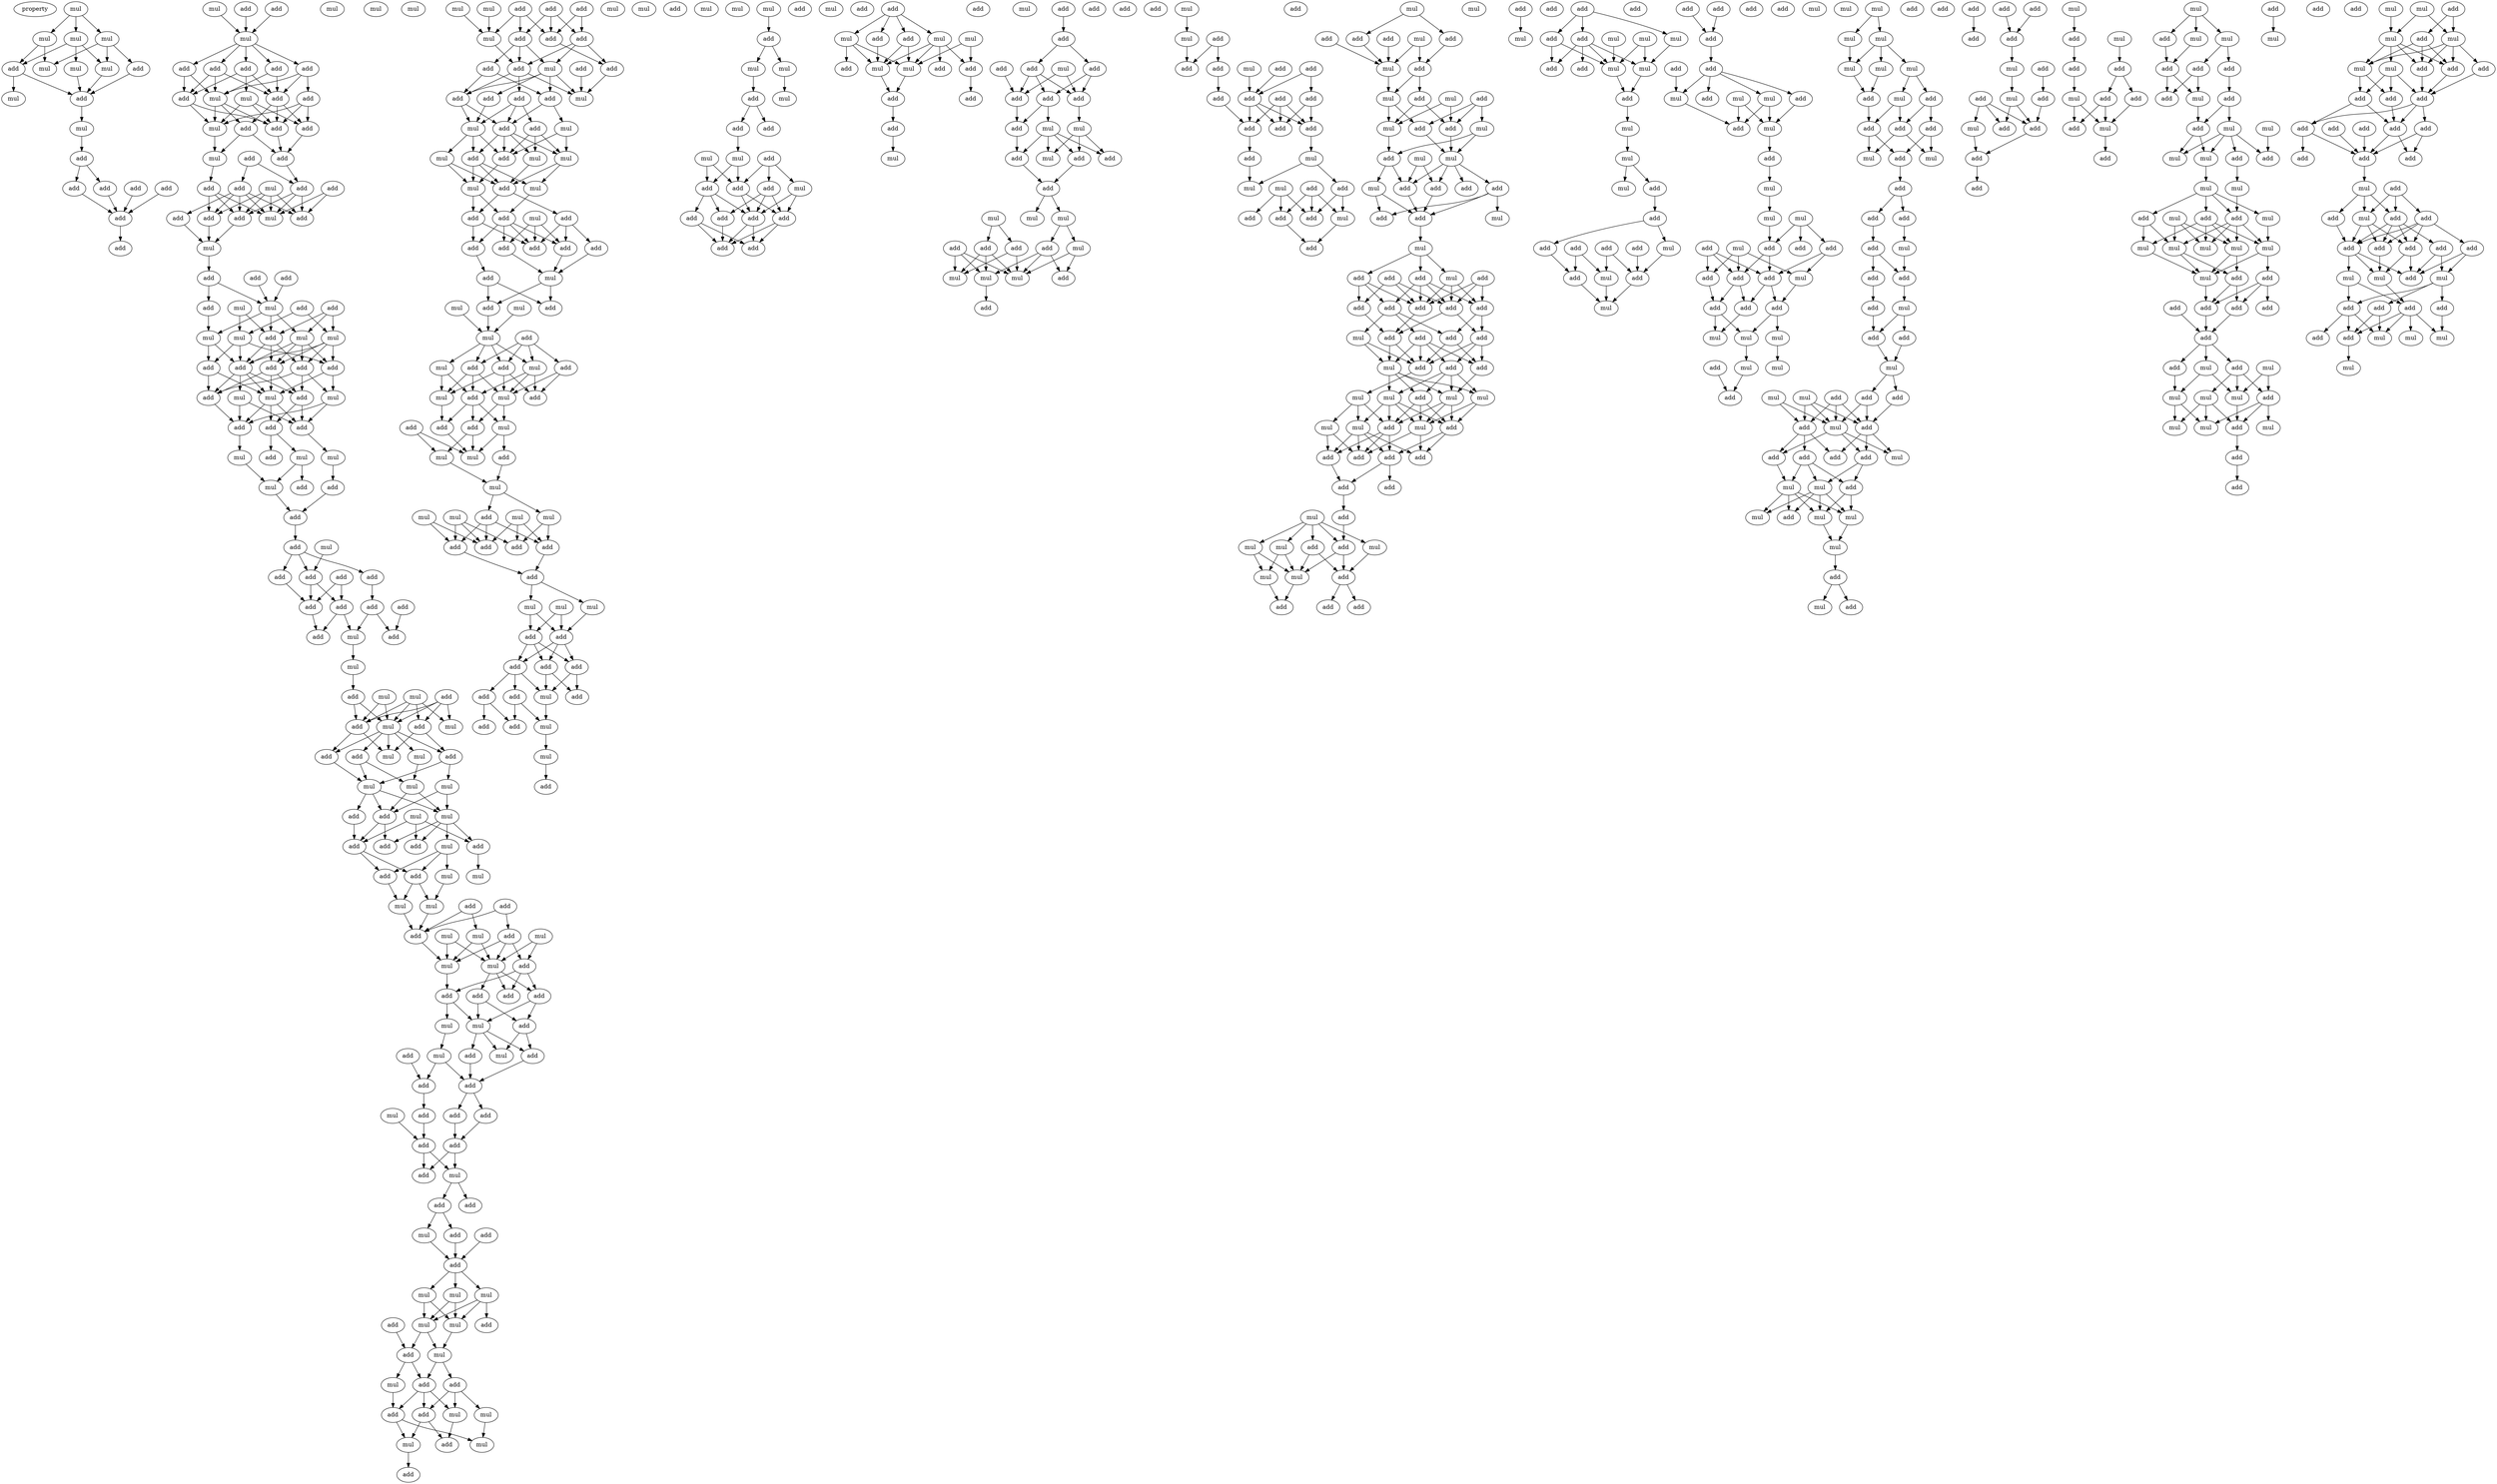 digraph {
    node [fontcolor=black]
    property [mul=2,lf=2.0]
    0 [ label = mul ];
    1 [ label = mul ];
    2 [ label = mul ];
    3 [ label = mul ];
    4 [ label = add ];
    5 [ label = mul ];
    6 [ label = mul ];
    7 [ label = add ];
    8 [ label = mul ];
    9 [ label = mul ];
    10 [ label = add ];
    11 [ label = mul ];
    12 [ label = add ];
    13 [ label = add ];
    14 [ label = add ];
    15 [ label = add ];
    16 [ label = add ];
    17 [ label = add ];
    18 [ label = mul ];
    19 [ label = add ];
    20 [ label = add ];
    21 [ label = add ];
    22 [ label = mul ];
    23 [ label = add ];
    24 [ label = add ];
    25 [ label = add ];
    26 [ label = add ];
    27 [ label = add ];
    28 [ label = add ];
    29 [ label = mul ];
    30 [ label = add ];
    31 [ label = mul ];
    32 [ label = add ];
    33 [ label = add ];
    34 [ label = mul ];
    35 [ label = add ];
    36 [ label = add ];
    37 [ label = mul ];
    38 [ label = add ];
    39 [ label = add ];
    40 [ label = add ];
    41 [ label = add ];
    42 [ label = mul ];
    43 [ label = add ];
    44 [ label = add ];
    45 [ label = add ];
    46 [ label = add ];
    47 [ label = add ];
    48 [ label = add ];
    49 [ label = mul ];
    50 [ label = mul ];
    51 [ label = add ];
    52 [ label = add ];
    53 [ label = mul ];
    54 [ label = add ];
    55 [ label = add ];
    56 [ label = mul ];
    57 [ label = add ];
    58 [ label = mul ];
    59 [ label = add ];
    60 [ label = mul ];
    61 [ label = add ];
    62 [ label = mul ];
    63 [ label = mul ];
    64 [ label = mul ];
    65 [ label = add ];
    66 [ label = add ];
    67 [ label = add ];
    68 [ label = add ];
    69 [ label = add ];
    70 [ label = add ];
    71 [ label = add ];
    72 [ label = mul ];
    73 [ label = mul ];
    74 [ label = mul ];
    75 [ label = add ];
    76 [ label = add ];
    77 [ label = add ];
    78 [ label = mul ];
    79 [ label = mul ];
    80 [ label = mul ];
    81 [ label = add ];
    82 [ label = mul ];
    83 [ label = mul ];
    84 [ label = add ];
    85 [ label = add ];
    86 [ label = add ];
    87 [ label = mul ];
    88 [ label = add ];
    89 [ label = add ];
    90 [ label = add ];
    91 [ label = add ];
    92 [ label = add ];
    93 [ label = add ];
    94 [ label = add ];
    95 [ label = add ];
    96 [ label = add ];
    97 [ label = mul ];
    98 [ label = add ];
    99 [ label = add ];
    100 [ label = mul ];
    101 [ label = mul ];
    102 [ label = add ];
    103 [ label = mul ];
    104 [ label = add ];
    105 [ label = mul ];
    106 [ label = add ];
    107 [ label = mul ];
    108 [ label = add ];
    109 [ label = add ];
    110 [ label = add ];
    111 [ label = add ];
    112 [ label = mul ];
    113 [ label = mul ];
    114 [ label = mul ];
    115 [ label = mul ];
    116 [ label = mul ];
    117 [ label = mul ];
    118 [ label = add ];
    119 [ label = add ];
    120 [ label = mul ];
    121 [ label = mul ];
    122 [ label = add ];
    123 [ label = add ];
    124 [ label = add ];
    125 [ label = add ];
    126 [ label = add ];
    127 [ label = mul ];
    128 [ label = mul ];
    129 [ label = add ];
    130 [ label = add ];
    131 [ label = mul ];
    132 [ label = add ];
    133 [ label = mul ];
    134 [ label = mul ];
    135 [ label = mul ];
    136 [ label = mul ];
    137 [ label = add ];
    138 [ label = add ];
    139 [ label = mul ];
    140 [ label = mul ];
    141 [ label = add ];
    142 [ label = add ];
    143 [ label = add ];
    144 [ label = add ];
    145 [ label = add ];
    146 [ label = mul ];
    147 [ label = mul ];
    148 [ label = add ];
    149 [ label = add ];
    150 [ label = mul ];
    151 [ label = add ];
    152 [ label = add ];
    153 [ label = mul ];
    154 [ label = add ];
    155 [ label = add ];
    156 [ label = add ];
    157 [ label = mul ];
    158 [ label = add ];
    159 [ label = add ];
    160 [ label = add ];
    161 [ label = add ];
    162 [ label = add ];
    163 [ label = mul ];
    164 [ label = add ];
    165 [ label = add ];
    166 [ label = mul ];
    167 [ label = add ];
    168 [ label = add ];
    169 [ label = add ];
    170 [ label = mul ];
    171 [ label = mul ];
    172 [ label = mul ];
    173 [ label = mul ];
    174 [ label = mul ];
    175 [ label = add ];
    176 [ label = add ];
    177 [ label = mul ];
    178 [ label = add ];
    179 [ label = add ];
    180 [ label = mul ];
    181 [ label = add ];
    182 [ label = mul ];
    183 [ label = mul ];
    184 [ label = mul ];
    185 [ label = add ];
    186 [ label = add ];
    187 [ label = add ];
    188 [ label = mul ];
    189 [ label = mul ];
    190 [ label = add ];
    191 [ label = add ];
    192 [ label = add ];
    193 [ label = add ];
    194 [ label = mul ];
    195 [ label = mul ];
    196 [ label = mul ];
    197 [ label = add ];
    198 [ label = add ];
    199 [ label = add ];
    200 [ label = mul ];
    201 [ label = add ];
    202 [ label = add ];
    203 [ label = add ];
    204 [ label = add ];
    205 [ label = add ];
    206 [ label = add ];
    207 [ label = add ];
    208 [ label = mul ];
    209 [ label = add ];
    210 [ label = mul ];
    211 [ label = add ];
    212 [ label = mul ];
    213 [ label = add ];
    214 [ label = mul ];
    215 [ label = mul ];
    216 [ label = mul ];
    217 [ label = add ];
    218 [ label = add ];
    219 [ label = mul ];
    220 [ label = mul ];
    221 [ label = add ];
    222 [ label = add ];
    223 [ label = add ];
    224 [ label = add ];
    225 [ label = mul ];
    226 [ label = add ];
    227 [ label = add ];
    228 [ label = add ];
    229 [ label = add ];
    230 [ label = add ];
    231 [ label = add ];
    232 [ label = mul ];
    233 [ label = mul ];
    234 [ label = add ];
    235 [ label = add ];
    236 [ label = mul ];
    237 [ label = add ];
    238 [ label = mul ];
    239 [ label = mul ];
    240 [ label = mul ];
    241 [ label = add ];
    242 [ label = mul ];
    243 [ label = add ];
    244 [ label = add ];
    245 [ label = mul ];
    246 [ label = add ];
    247 [ label = mul ];
    248 [ label = add ];
    249 [ label = add ];
    250 [ label = add ];
    251 [ label = mul ];
    252 [ label = add ];
    253 [ label = add ];
    254 [ label = mul ];
    255 [ label = mul ];
    256 [ label = mul ];
    257 [ label = add ];
    258 [ label = mul ];
    259 [ label = mul ];
    260 [ label = mul ];
    261 [ label = mul ];
    262 [ label = add ];
    263 [ label = add ];
    264 [ label = add ];
    265 [ label = add ];
    266 [ label = add ];
    267 [ label = mul ];
    268 [ label = mul ];
    269 [ label = add ];
    270 [ label = mul ];
    271 [ label = mul ];
    272 [ label = add ];
    273 [ label = add ];
    274 [ label = add ];
    275 [ label = add ];
    276 [ label = add ];
    277 [ label = add ];
    278 [ label = mul ];
    279 [ label = add ];
    280 [ label = add ];
    281 [ label = mul ];
    282 [ label = add ];
    283 [ label = mul ];
    284 [ label = add ];
    285 [ label = mul ];
    286 [ label = mul ];
    287 [ label = mul ];
    288 [ label = add ];
    289 [ label = add ];
    290 [ label = mul ];
    291 [ label = add ];
    292 [ label = mul ];
    293 [ label = mul ];
    294 [ label = add ];
    295 [ label = mul ];
    296 [ label = add ];
    297 [ label = add ];
    298 [ label = mul ];
    299 [ label = mul ];
    300 [ label = add ];
    301 [ label = add ];
    302 [ label = mul ];
    303 [ label = add ];
    304 [ label = add ];
    305 [ label = add ];
    306 [ label = add ];
    307 [ label = add ];
    308 [ label = add ];
    309 [ label = add ];
    310 [ label = add ];
    311 [ label = add ];
    312 [ label = add ];
    313 [ label = mul ];
    314 [ label = mul ];
    315 [ label = add ];
    316 [ label = mul ];
    317 [ label = add ];
    318 [ label = mul ];
    319 [ label = mul ];
    320 [ label = add ];
    321 [ label = add ];
    322 [ label = add ];
    323 [ label = add ];
    324 [ label = add ];
    325 [ label = add ];
    326 [ label = add ];
    327 [ label = mul ];
    328 [ label = mul ];
    329 [ label = add ];
    330 [ label = add ];
    331 [ label = add ];
    332 [ label = add ];
    333 [ label = mul ];
    334 [ label = add ];
    335 [ label = add ];
    336 [ label = add ];
    337 [ label = add ];
    338 [ label = add ];
    339 [ label = add ];
    340 [ label = mul ];
    341 [ label = mul ];
    342 [ label = add ];
    343 [ label = add ];
    344 [ label = mul ];
    345 [ label = add ];
    346 [ label = add ];
    347 [ label = mul ];
    348 [ label = mul ];
    349 [ label = mul ];
    350 [ label = add ];
    351 [ label = mul ];
    352 [ label = add ];
    353 [ label = add ];
    354 [ label = add ];
    355 [ label = mul ];
    356 [ label = mul ];
    357 [ label = add ];
    358 [ label = mul ];
    359 [ label = add ];
    360 [ label = add ];
    361 [ label = add ];
    362 [ label = mul ];
    363 [ label = add ];
    364 [ label = add ];
    365 [ label = mul ];
    366 [ label = add ];
    367 [ label = add ];
    368 [ label = add ];
    369 [ label = mul ];
    370 [ label = add ];
    371 [ label = add ];
    372 [ label = add ];
    373 [ label = add ];
    374 [ label = add ];
    375 [ label = add ];
    376 [ label = add ];
    377 [ label = add ];
    378 [ label = add ];
    379 [ label = mul ];
    380 [ label = mul ];
    381 [ label = add ];
    382 [ label = add ];
    383 [ label = mul ];
    384 [ label = add ];
    385 [ label = add ];
    386 [ label = mul ];
    387 [ label = add ];
    388 [ label = add ];
    389 [ label = mul ];
    390 [ label = add ];
    391 [ label = add ];
    392 [ label = add ];
    393 [ label = add ];
    394 [ label = mul ];
    395 [ label = add ];
    396 [ label = mul ];
    397 [ label = add ];
    398 [ label = mul ];
    399 [ label = mul ];
    400 [ label = mul ];
    401 [ label = add ];
    402 [ label = add ];
    403 [ label = mul ];
    404 [ label = mul ];
    405 [ label = add ];
    406 [ label = mul ];
    407 [ label = add ];
    408 [ label = mul ];
    409 [ label = add ];
    410 [ label = mul ];
    411 [ label = add ];
    412 [ label = add ];
    413 [ label = add ];
    414 [ label = add ];
    415 [ label = mul ];
    416 [ label = add ];
    417 [ label = mul ];
    418 [ label = add ];
    419 [ label = add ];
    420 [ label = add ];
    421 [ label = add ];
    422 [ label = mul ];
    423 [ label = add ];
    424 [ label = add ];
    425 [ label = add ];
    426 [ label = add ];
    427 [ label = add ];
    428 [ label = add ];
    429 [ label = add ];
    430 [ label = add ];
    431 [ label = mul ];
    432 [ label = add ];
    433 [ label = add ];
    434 [ label = mul ];
    435 [ label = add ];
    436 [ label = add ];
    437 [ label = mul ];
    438 [ label = mul ];
    439 [ label = mul ];
    440 [ label = add ];
    441 [ label = mul ];
    442 [ label = mul ];
    443 [ label = add ];
    444 [ label = mul ];
    445 [ label = mul ];
    446 [ label = add ];
    447 [ label = add ];
    448 [ label = add ];
    449 [ label = add ];
    450 [ label = add ];
    451 [ label = add ];
    452 [ label = add ];
    453 [ label = add ];
    454 [ label = mul ];
    455 [ label = mul ];
    456 [ label = add ];
    457 [ label = add ];
    458 [ label = mul ];
    459 [ label = mul ];
    460 [ label = mul ];
    461 [ label = mul ];
    462 [ label = add ];
    463 [ label = add ];
    464 [ label = add ];
    465 [ label = add ];
    466 [ label = add ];
    467 [ label = add ];
    468 [ label = mul ];
    469 [ label = add ];
    470 [ label = add ];
    471 [ label = add ];
    472 [ label = mul ];
    473 [ label = mul ];
    474 [ label = mul ];
    475 [ label = add ];
    476 [ label = add ];
    477 [ label = mul ];
    478 [ label = mul ];
    479 [ label = add ];
    480 [ label = mul ];
    481 [ label = add ];
    482 [ label = mul ];
    483 [ label = mul ];
    484 [ label = add ];
    485 [ label = add ];
    486 [ label = add ];
    487 [ label = mul ];
    488 [ label = add ];
    489 [ label = add ];
    490 [ label = add ];
    491 [ label = add ];
    492 [ label = add ];
    493 [ label = mul ];
    494 [ label = mul ];
    495 [ label = add ];
    496 [ label = add ];
    497 [ label = add ];
    498 [ label = add ];
    499 [ label = add ];
    500 [ label = add ];
    501 [ label = add ];
    502 [ label = mul ];
    503 [ label = mul ];
    504 [ label = add ];
    505 [ label = add ];
    506 [ label = mul ];
    507 [ label = add ];
    508 [ label = mul ];
    509 [ label = add ];
    510 [ label = mul ];
    511 [ label = mul ];
    512 [ label = mul ];
    513 [ label = add ];
    514 [ label = add ];
    515 [ label = mul ];
    516 [ label = add ];
    517 [ label = add ];
    518 [ label = add ];
    519 [ label = add ];
    520 [ label = mul ];
    521 [ label = add ];
    522 [ label = add ];
    523 [ label = add ];
    524 [ label = add ];
    525 [ label = mul ];
    526 [ label = mul ];
    527 [ label = mul ];
    528 [ label = add ];
    529 [ label = mul ];
    530 [ label = mul ];
    531 [ label = mul ];
    532 [ label = mul ];
    533 [ label = add ];
    534 [ label = mul ];
    535 [ label = mul ];
    536 [ label = mul ];
    537 [ label = mul ];
    538 [ label = mul ];
    539 [ label = mul ];
    540 [ label = mul ];
    541 [ label = add ];
    542 [ label = add ];
    543 [ label = add ];
    544 [ label = add ];
    545 [ label = add ];
    546 [ label = mul ];
    547 [ label = add ];
    548 [ label = add ];
    549 [ label = mul ];
    550 [ label = add ];
    551 [ label = add ];
    552 [ label = add ];
    553 [ label = add ];
    554 [ label = mul ];
    555 [ label = add ];
    556 [ label = add ];
    557 [ label = mul ];
    558 [ label = add ];
    559 [ label = add ];
    560 [ label = add ];
    561 [ label = mul ];
    562 [ label = add ];
    563 [ label = mul ];
    564 [ label = mul ];
    565 [ label = add ];
    566 [ label = add ];
    567 [ label = add ];
    568 [ label = add ];
    569 [ label = mul ];
    570 [ label = add ];
    571 [ label = add ];
    572 [ label = add ];
    573 [ label = add ];
    574 [ label = mul ];
    575 [ label = add ];
    576 [ label = mul ];
    577 [ label = mul ];
    578 [ label = mul ];
    579 [ label = add ];
    580 [ label = mul ];
    581 [ label = add ];
    582 [ label = mul ];
    583 [ label = mul ];
    584 [ label = add ];
    585 [ label = add ];
    586 [ label = mul ];
    587 [ label = add ];
    588 [ label = add ];
    589 [ label = add ];
    590 [ label = add ];
    591 [ label = add ];
    592 [ label = add ];
    593 [ label = mul ];
    594 [ label = add ];
    595 [ label = mul ];
    596 [ label = add ];
    597 [ label = mul ];
    598 [ label = add ];
    599 [ label = add ];
    600 [ label = add ];
    601 [ label = mul ];
    602 [ label = add ];
    603 [ label = add ];
    604 [ label = mul ];
    605 [ label = add ];
    606 [ label = add ];
    607 [ label = mul ];
    608 [ label = add ];
    609 [ label = add ];
    610 [ label = add ];
    611 [ label = mul ];
    612 [ label = mul ];
    613 [ label = add ];
    614 [ label = add ];
    615 [ label = mul ];
    616 [ label = mul ];
    617 [ label = add ];
    618 [ label = add ];
    619 [ label = add ];
    620 [ label = add ];
    621 [ label = mul ];
    622 [ label = add ];
    623 [ label = add ];
    624 [ label = mul ];
    625 [ label = mul ];
    626 [ label = add ];
    627 [ label = mul ];
    628 [ label = add ];
    629 [ label = mul ];
    630 [ label = mul ];
    631 [ label = mul ];
    632 [ label = add ];
    633 [ label = add ];
    634 [ label = add ];
    635 [ label = mul ];
    636 [ label = mul ];
    637 [ label = mul ];
    638 [ label = mul ];
    639 [ label = mul ];
    640 [ label = mul ];
    641 [ label = mul ];
    642 [ label = add ];
    643 [ label = add ];
    644 [ label = mul ];
    645 [ label = add ];
    646 [ label = add ];
    647 [ label = add ];
    648 [ label = add ];
    649 [ label = add ];
    650 [ label = add ];
    651 [ label = mul ];
    652 [ label = mul ];
    653 [ label = add ];
    654 [ label = mul ];
    655 [ label = add ];
    656 [ label = mul ];
    657 [ label = mul ];
    658 [ label = mul ];
    659 [ label = add ];
    660 [ label = add ];
    661 [ label = mul ];
    662 [ label = mul ];
    663 [ label = add ];
    664 [ label = mul ];
    665 [ label = add ];
    666 [ label = add ];
    667 [ label = add ];
    668 [ label = add ];
    669 [ label = mul ];
    670 [ label = mul ];
    671 [ label = add ];
    672 [ label = mul ];
    673 [ label = mul ];
    674 [ label = mul ];
    675 [ label = add ];
    676 [ label = add ];
    677 [ label = mul ];
    678 [ label = add ];
    679 [ label = add ];
    680 [ label = add ];
    681 [ label = add ];
    682 [ label = add ];
    683 [ label = add ];
    684 [ label = add ];
    685 [ label = add ];
    686 [ label = add ];
    687 [ label = add ];
    688 [ label = add ];
    689 [ label = add ];
    690 [ label = add ];
    691 [ label = mul ];
    692 [ label = add ];
    693 [ label = add ];
    694 [ label = add ];
    695 [ label = mul ];
    696 [ label = add ];
    697 [ label = add ];
    698 [ label = add ];
    699 [ label = add ];
    700 [ label = add ];
    701 [ label = mul ];
    702 [ label = mul ];
    703 [ label = add ];
    704 [ label = mul ];
    705 [ label = add ];
    706 [ label = add ];
    707 [ label = add ];
    708 [ label = add ];
    709 [ label = mul ];
    710 [ label = mul ];
    711 [ label = mul ];
    712 [ label = add ];
    713 [ label = add ];
    714 [ label = mul ];
    0 -> 1 [ name = 0 ];
    0 -> 2 [ name = 1 ];
    0 -> 3 [ name = 2 ];
    1 -> 4 [ name = 3 ];
    1 -> 6 [ name = 4 ];
    1 -> 8 [ name = 5 ];
    2 -> 5 [ name = 6 ];
    2 -> 6 [ name = 7 ];
    2 -> 7 [ name = 8 ];
    3 -> 4 [ name = 9 ];
    3 -> 5 [ name = 10 ];
    4 -> 9 [ name = 11 ];
    4 -> 10 [ name = 12 ];
    6 -> 10 [ name = 13 ];
    7 -> 10 [ name = 14 ];
    8 -> 10 [ name = 15 ];
    10 -> 11 [ name = 16 ];
    11 -> 12 [ name = 17 ];
    12 -> 13 [ name = 18 ];
    12 -> 14 [ name = 19 ];
    13 -> 17 [ name = 20 ];
    14 -> 17 [ name = 21 ];
    15 -> 17 [ name = 22 ];
    16 -> 17 [ name = 23 ];
    17 -> 19 [ name = 24 ];
    18 -> 22 [ name = 25 ];
    20 -> 22 [ name = 26 ];
    21 -> 22 [ name = 27 ];
    22 -> 23 [ name = 28 ];
    22 -> 24 [ name = 29 ];
    22 -> 25 [ name = 30 ];
    22 -> 26 [ name = 31 ];
    22 -> 27 [ name = 32 ];
    23 -> 30 [ name = 33 ];
    23 -> 31 [ name = 34 ];
    24 -> 28 [ name = 35 ];
    24 -> 31 [ name = 36 ];
    25 -> 28 [ name = 37 ];
    25 -> 30 [ name = 38 ];
    25 -> 31 [ name = 39 ];
    26 -> 30 [ name = 40 ];
    26 -> 31 [ name = 41 ];
    26 -> 32 [ name = 42 ];
    27 -> 28 [ name = 43 ];
    27 -> 29 [ name = 44 ];
    27 -> 30 [ name = 45 ];
    28 -> 33 [ name = 46 ];
    28 -> 34 [ name = 47 ];
    29 -> 33 [ name = 48 ];
    29 -> 34 [ name = 49 ];
    29 -> 36 [ name = 50 ];
    30 -> 33 [ name = 51 ];
    30 -> 35 [ name = 52 ];
    30 -> 36 [ name = 53 ];
    31 -> 33 [ name = 54 ];
    31 -> 34 [ name = 55 ];
    31 -> 35 [ name = 56 ];
    32 -> 33 [ name = 57 ];
    32 -> 34 [ name = 58 ];
    32 -> 36 [ name = 59 ];
    33 -> 39 [ name = 60 ];
    34 -> 37 [ name = 61 ];
    35 -> 37 [ name = 62 ];
    35 -> 39 [ name = 63 ];
    36 -> 39 [ name = 64 ];
    37 -> 40 [ name = 65 ];
    38 -> 43 [ name = 66 ];
    38 -> 44 [ name = 67 ];
    39 -> 43 [ name = 68 ];
    40 -> 45 [ name = 69 ];
    40 -> 46 [ name = 70 ];
    40 -> 49 [ name = 71 ];
    41 -> 48 [ name = 72 ];
    41 -> 49 [ name = 73 ];
    42 -> 45 [ name = 74 ];
    42 -> 46 [ name = 75 ];
    42 -> 48 [ name = 76 ];
    42 -> 49 [ name = 77 ];
    43 -> 46 [ name = 78 ];
    43 -> 48 [ name = 79 ];
    43 -> 49 [ name = 80 ];
    44 -> 45 [ name = 81 ];
    44 -> 46 [ name = 82 ];
    44 -> 47 [ name = 83 ];
    44 -> 48 [ name = 84 ];
    44 -> 49 [ name = 85 ];
    45 -> 50 [ name = 86 ];
    46 -> 50 [ name = 87 ];
    47 -> 50 [ name = 88 ];
    50 -> 52 [ name = 89 ];
    51 -> 58 [ name = 90 ];
    52 -> 57 [ name = 91 ];
    52 -> 58 [ name = 92 ];
    54 -> 58 [ name = 93 ];
    55 -> 60 [ name = 94 ];
    55 -> 61 [ name = 95 ];
    55 -> 62 [ name = 96 ];
    56 -> 61 [ name = 97 ];
    56 -> 64 [ name = 98 ];
    57 -> 63 [ name = 99 ];
    58 -> 60 [ name = 100 ];
    58 -> 61 [ name = 101 ];
    58 -> 63 [ name = 102 ];
    59 -> 62 [ name = 103 ];
    59 -> 64 [ name = 104 ];
    60 -> 66 [ name = 105 ];
    60 -> 67 [ name = 106 ];
    60 -> 68 [ name = 107 ];
    60 -> 69 [ name = 108 ];
    61 -> 66 [ name = 109 ];
    61 -> 67 [ name = 110 ];
    61 -> 68 [ name = 111 ];
    62 -> 66 [ name = 112 ];
    62 -> 67 [ name = 113 ];
    62 -> 68 [ name = 114 ];
    62 -> 69 [ name = 115 ];
    63 -> 65 [ name = 116 ];
    63 -> 66 [ name = 117 ];
    64 -> 65 [ name = 118 ];
    64 -> 66 [ name = 119 ];
    64 -> 69 [ name = 120 ];
    65 -> 71 [ name = 121 ];
    65 -> 74 [ name = 122 ];
    66 -> 70 [ name = 123 ];
    66 -> 71 [ name = 124 ];
    66 -> 73 [ name = 125 ];
    66 -> 74 [ name = 126 ];
    67 -> 70 [ name = 127 ];
    67 -> 71 [ name = 128 ];
    67 -> 74 [ name = 129 ];
    68 -> 70 [ name = 130 ];
    68 -> 71 [ name = 131 ];
    68 -> 72 [ name = 132 ];
    69 -> 72 [ name = 133 ];
    69 -> 74 [ name = 134 ];
    70 -> 76 [ name = 135 ];
    70 -> 77 [ name = 136 ];
    71 -> 75 [ name = 137 ];
    72 -> 75 [ name = 138 ];
    72 -> 77 [ name = 139 ];
    73 -> 75 [ name = 140 ];
    73 -> 77 [ name = 141 ];
    74 -> 75 [ name = 142 ];
    74 -> 76 [ name = 143 ];
    74 -> 77 [ name = 144 ];
    75 -> 78 [ name = 145 ];
    76 -> 79 [ name = 146 ];
    76 -> 81 [ name = 147 ];
    77 -> 80 [ name = 148 ];
    78 -> 83 [ name = 149 ];
    79 -> 83 [ name = 150 ];
    79 -> 84 [ name = 151 ];
    80 -> 85 [ name = 152 ];
    83 -> 86 [ name = 153 ];
    85 -> 86 [ name = 154 ];
    86 -> 88 [ name = 155 ];
    87 -> 91 [ name = 156 ];
    88 -> 89 [ name = 157 ];
    88 -> 91 [ name = 158 ];
    88 -> 92 [ name = 159 ];
    89 -> 94 [ name = 160 ];
    90 -> 93 [ name = 161 ];
    90 -> 94 [ name = 162 ];
    91 -> 93 [ name = 163 ];
    91 -> 94 [ name = 164 ];
    92 -> 96 [ name = 165 ];
    93 -> 97 [ name = 166 ];
    93 -> 98 [ name = 167 ];
    94 -> 98 [ name = 168 ];
    95 -> 99 [ name = 169 ];
    96 -> 97 [ name = 170 ];
    96 -> 99 [ name = 171 ];
    97 -> 100 [ name = 172 ];
    100 -> 102 [ name = 173 ];
    101 -> 105 [ name = 174 ];
    101 -> 106 [ name = 175 ];
    101 -> 107 [ name = 176 ];
    101 -> 108 [ name = 177 ];
    102 -> 106 [ name = 178 ];
    102 -> 107 [ name = 179 ];
    103 -> 106 [ name = 180 ];
    103 -> 107 [ name = 181 ];
    104 -> 105 [ name = 182 ];
    104 -> 106 [ name = 183 ];
    104 -> 107 [ name = 184 ];
    104 -> 108 [ name = 185 ];
    106 -> 109 [ name = 186 ];
    106 -> 113 [ name = 187 ];
    107 -> 109 [ name = 188 ];
    107 -> 110 [ name = 189 ];
    107 -> 111 [ name = 190 ];
    107 -> 112 [ name = 191 ];
    107 -> 113 [ name = 192 ];
    108 -> 111 [ name = 193 ];
    108 -> 113 [ name = 194 ];
    109 -> 116 [ name = 195 ];
    110 -> 114 [ name = 196 ];
    110 -> 116 [ name = 197 ];
    111 -> 115 [ name = 198 ];
    111 -> 116 [ name = 199 ];
    112 -> 114 [ name = 200 ];
    114 -> 117 [ name = 201 ];
    114 -> 119 [ name = 202 ];
    115 -> 117 [ name = 203 ];
    115 -> 119 [ name = 204 ];
    116 -> 117 [ name = 205 ];
    116 -> 118 [ name = 206 ];
    116 -> 119 [ name = 207 ];
    117 -> 121 [ name = 208 ];
    117 -> 122 [ name = 209 ];
    117 -> 124 [ name = 210 ];
    117 -> 125 [ name = 211 ];
    118 -> 123 [ name = 212 ];
    119 -> 123 [ name = 213 ];
    119 -> 125 [ name = 214 ];
    120 -> 122 [ name = 215 ];
    120 -> 123 [ name = 216 ];
    120 -> 124 [ name = 217 ];
    121 -> 126 [ name = 218 ];
    121 -> 127 [ name = 219 ];
    121 -> 129 [ name = 220 ];
    122 -> 128 [ name = 221 ];
    123 -> 126 [ name = 222 ];
    123 -> 129 [ name = 223 ];
    126 -> 131 [ name = 224 ];
    126 -> 133 [ name = 225 ];
    127 -> 133 [ name = 226 ];
    129 -> 131 [ name = 227 ];
    130 -> 134 [ name = 228 ];
    130 -> 138 [ name = 229 ];
    131 -> 138 [ name = 230 ];
    132 -> 137 [ name = 231 ];
    132 -> 138 [ name = 232 ];
    133 -> 138 [ name = 233 ];
    134 -> 139 [ name = 234 ];
    134 -> 140 [ name = 235 ];
    135 -> 140 [ name = 236 ];
    135 -> 141 [ name = 237 ];
    136 -> 139 [ name = 238 ];
    136 -> 140 [ name = 239 ];
    137 -> 139 [ name = 240 ];
    137 -> 140 [ name = 241 ];
    137 -> 141 [ name = 242 ];
    138 -> 139 [ name = 243 ];
    139 -> 144 [ name = 244 ];
    140 -> 142 [ name = 245 ];
    140 -> 143 [ name = 246 ];
    140 -> 145 [ name = 247 ];
    141 -> 142 [ name = 248 ];
    141 -> 143 [ name = 249 ];
    141 -> 144 [ name = 250 ];
    142 -> 146 [ name = 251 ];
    142 -> 148 [ name = 252 ];
    144 -> 146 [ name = 253 ];
    144 -> 147 [ name = 254 ];
    145 -> 146 [ name = 255 ];
    145 -> 148 [ name = 256 ];
    146 -> 150 [ name = 257 ];
    146 -> 151 [ name = 258 ];
    146 -> 152 [ name = 259 ];
    147 -> 153 [ name = 260 ];
    148 -> 150 [ name = 261 ];
    148 -> 152 [ name = 262 ];
    149 -> 155 [ name = 263 ];
    151 -> 154 [ name = 264 ];
    152 -> 154 [ name = 265 ];
    153 -> 154 [ name = 266 ];
    153 -> 155 [ name = 267 ];
    154 -> 156 [ name = 268 ];
    154 -> 158 [ name = 269 ];
    155 -> 159 [ name = 270 ];
    156 -> 161 [ name = 271 ];
    157 -> 160 [ name = 272 ];
    158 -> 161 [ name = 273 ];
    159 -> 160 [ name = 274 ];
    160 -> 162 [ name = 275 ];
    160 -> 163 [ name = 276 ];
    161 -> 162 [ name = 277 ];
    161 -> 163 [ name = 278 ];
    163 -> 164 [ name = 279 ];
    163 -> 165 [ name = 280 ];
    164 -> 166 [ name = 281 ];
    164 -> 167 [ name = 282 ];
    166 -> 169 [ name = 283 ];
    167 -> 169 [ name = 284 ];
    168 -> 169 [ name = 285 ];
    169 -> 170 [ name = 286 ];
    169 -> 171 [ name = 287 ];
    169 -> 172 [ name = 288 ];
    170 -> 173 [ name = 289 ];
    170 -> 174 [ name = 290 ];
    171 -> 173 [ name = 291 ];
    171 -> 174 [ name = 292 ];
    171 -> 176 [ name = 293 ];
    172 -> 173 [ name = 294 ];
    172 -> 174 [ name = 295 ];
    173 -> 177 [ name = 296 ];
    173 -> 178 [ name = 297 ];
    174 -> 177 [ name = 298 ];
    175 -> 178 [ name = 299 ];
    177 -> 179 [ name = 300 ];
    177 -> 181 [ name = 301 ];
    178 -> 179 [ name = 302 ];
    178 -> 180 [ name = 303 ];
    179 -> 182 [ name = 304 ];
    179 -> 185 [ name = 305 ];
    179 -> 186 [ name = 306 ];
    180 -> 185 [ name = 307 ];
    181 -> 182 [ name = 308 ];
    181 -> 184 [ name = 309 ];
    181 -> 186 [ name = 310 ];
    182 -> 187 [ name = 311 ];
    184 -> 188 [ name = 312 ];
    185 -> 188 [ name = 313 ];
    185 -> 189 [ name = 314 ];
    186 -> 187 [ name = 315 ];
    186 -> 189 [ name = 316 ];
    189 -> 190 [ name = 317 ];
    191 -> 196 [ name = 318 ];
    191 -> 197 [ name = 319 ];
    191 -> 199 [ name = 320 ];
    192 -> 197 [ name = 321 ];
    192 -> 198 [ name = 322 ];
    193 -> 197 [ name = 323 ];
    193 -> 198 [ name = 324 ];
    193 -> 199 [ name = 325 ];
    194 -> 196 [ name = 326 ];
    195 -> 196 [ name = 327 ];
    196 -> 203 [ name = 328 ];
    197 -> 204 [ name = 329 ];
    198 -> 200 [ name = 330 ];
    198 -> 203 [ name = 331 ];
    198 -> 204 [ name = 332 ];
    199 -> 200 [ name = 333 ];
    199 -> 201 [ name = 334 ];
    199 -> 203 [ name = 335 ];
    200 -> 205 [ name = 336 ];
    200 -> 207 [ name = 337 ];
    200 -> 208 [ name = 338 ];
    200 -> 209 [ name = 339 ];
    201 -> 205 [ name = 340 ];
    201 -> 207 [ name = 341 ];
    202 -> 208 [ name = 342 ];
    203 -> 205 [ name = 343 ];
    203 -> 206 [ name = 344 ];
    203 -> 208 [ name = 345 ];
    204 -> 208 [ name = 346 ];
    205 -> 211 [ name = 347 ];
    205 -> 212 [ name = 348 ];
    206 -> 211 [ name = 349 ];
    206 -> 212 [ name = 350 ];
    206 -> 213 [ name = 351 ];
    207 -> 210 [ name = 352 ];
    207 -> 211 [ name = 353 ];
    209 -> 212 [ name = 354 ];
    210 -> 215 [ name = 355 ];
    210 -> 217 [ name = 356 ];
    211 -> 215 [ name = 357 ];
    211 -> 216 [ name = 358 ];
    211 -> 217 [ name = 359 ];
    211 -> 218 [ name = 360 ];
    212 -> 214 [ name = 361 ];
    212 -> 217 [ name = 362 ];
    212 -> 218 [ name = 363 ];
    213 -> 215 [ name = 364 ];
    213 -> 216 [ name = 365 ];
    213 -> 217 [ name = 366 ];
    214 -> 220 [ name = 367 ];
    214 -> 221 [ name = 368 ];
    215 -> 219 [ name = 369 ];
    215 -> 221 [ name = 370 ];
    216 -> 221 [ name = 371 ];
    217 -> 220 [ name = 372 ];
    218 -> 219 [ name = 373 ];
    218 -> 220 [ name = 374 ];
    218 -> 221 [ name = 375 ];
    219 -> 222 [ name = 376 ];
    220 -> 222 [ name = 377 ];
    220 -> 224 [ name = 378 ];
    221 -> 223 [ name = 379 ];
    221 -> 224 [ name = 380 ];
    222 -> 226 [ name = 381 ];
    222 -> 228 [ name = 382 ];
    222 -> 229 [ name = 383 ];
    222 -> 230 [ name = 384 ];
    223 -> 226 [ name = 385 ];
    223 -> 227 [ name = 386 ];
    223 -> 229 [ name = 387 ];
    224 -> 228 [ name = 388 ];
    224 -> 229 [ name = 389 ];
    225 -> 226 [ name = 390 ];
    225 -> 229 [ name = 391 ];
    225 -> 230 [ name = 392 ];
    226 -> 232 [ name = 393 ];
    227 -> 232 [ name = 394 ];
    228 -> 231 [ name = 395 ];
    230 -> 232 [ name = 396 ];
    231 -> 234 [ name = 397 ];
    231 -> 235 [ name = 398 ];
    232 -> 234 [ name = 399 ];
    232 -> 235 [ name = 400 ];
    233 -> 238 [ name = 401 ];
    234 -> 238 [ name = 402 ];
    236 -> 238 [ name = 403 ];
    237 -> 241 [ name = 404 ];
    237 -> 242 [ name = 405 ];
    237 -> 243 [ name = 406 ];
    237 -> 244 [ name = 407 ];
    238 -> 240 [ name = 408 ];
    238 -> 242 [ name = 409 ];
    238 -> 243 [ name = 410 ];
    238 -> 244 [ name = 411 ];
    240 -> 245 [ name = 412 ];
    240 -> 246 [ name = 413 ];
    241 -> 247 [ name = 414 ];
    241 -> 248 [ name = 415 ];
    242 -> 246 [ name = 416 ];
    242 -> 247 [ name = 417 ];
    242 -> 248 [ name = 418 ];
    243 -> 245 [ name = 419 ];
    243 -> 247 [ name = 420 ];
    243 -> 248 [ name = 421 ];
    244 -> 245 [ name = 422 ];
    244 -> 246 [ name = 423 ];
    244 -> 247 [ name = 424 ];
    245 -> 250 [ name = 425 ];
    246 -> 249 [ name = 426 ];
    246 -> 250 [ name = 427 ];
    246 -> 251 [ name = 428 ];
    247 -> 249 [ name = 429 ];
    247 -> 251 [ name = 430 ];
    249 -> 254 [ name = 431 ];
    249 -> 255 [ name = 432 ];
    250 -> 255 [ name = 433 ];
    251 -> 253 [ name = 434 ];
    251 -> 255 [ name = 435 ];
    252 -> 254 [ name = 436 ];
    252 -> 255 [ name = 437 ];
    253 -> 256 [ name = 438 ];
    254 -> 256 [ name = 439 ];
    256 -> 257 [ name = 440 ];
    256 -> 260 [ name = 441 ];
    257 -> 262 [ name = 442 ];
    257 -> 263 [ name = 443 ];
    257 -> 264 [ name = 444 ];
    258 -> 263 [ name = 445 ];
    258 -> 264 [ name = 446 ];
    258 -> 265 [ name = 447 ];
    259 -> 262 [ name = 448 ];
    259 -> 263 [ name = 449 ];
    260 -> 264 [ name = 450 ];
    260 -> 265 [ name = 451 ];
    261 -> 262 [ name = 452 ];
    261 -> 263 [ name = 453 ];
    261 -> 265 [ name = 454 ];
    262 -> 266 [ name = 455 ];
    264 -> 266 [ name = 456 ];
    266 -> 270 [ name = 457 ];
    266 -> 271 [ name = 458 ];
    268 -> 272 [ name = 459 ];
    268 -> 273 [ name = 460 ];
    270 -> 272 [ name = 461 ];
    270 -> 273 [ name = 462 ];
    271 -> 273 [ name = 463 ];
    272 -> 274 [ name = 464 ];
    272 -> 275 [ name = 465 ];
    272 -> 276 [ name = 466 ];
    273 -> 274 [ name = 467 ];
    273 -> 275 [ name = 468 ];
    273 -> 276 [ name = 469 ];
    274 -> 278 [ name = 470 ];
    274 -> 279 [ name = 471 ];
    274 -> 280 [ name = 472 ];
    275 -> 277 [ name = 473 ];
    275 -> 278 [ name = 474 ];
    276 -> 277 [ name = 475 ];
    276 -> 278 [ name = 476 ];
    278 -> 283 [ name = 477 ];
    279 -> 283 [ name = 478 ];
    279 -> 284 [ name = 479 ];
    280 -> 282 [ name = 480 ];
    280 -> 284 [ name = 481 ];
    283 -> 286 [ name = 482 ];
    286 -> 289 [ name = 483 ];
    287 -> 291 [ name = 484 ];
    291 -> 292 [ name = 485 ];
    291 -> 293 [ name = 486 ];
    292 -> 294 [ name = 487 ];
    293 -> 295 [ name = 488 ];
    294 -> 296 [ name = 489 ];
    294 -> 297 [ name = 490 ];
    296 -> 298 [ name = 491 ];
    298 -> 301 [ name = 492 ];
    298 -> 303 [ name = 493 ];
    299 -> 301 [ name = 494 ];
    299 -> 303 [ name = 495 ];
    300 -> 301 [ name = 496 ];
    300 -> 302 [ name = 497 ];
    300 -> 304 [ name = 498 ];
    301 -> 307 [ name = 499 ];
    301 -> 308 [ name = 500 ];
    302 -> 307 [ name = 501 ];
    302 -> 308 [ name = 502 ];
    303 -> 305 [ name = 503 ];
    303 -> 306 [ name = 504 ];
    303 -> 308 [ name = 505 ];
    304 -> 305 [ name = 506 ];
    304 -> 307 [ name = 507 ];
    304 -> 308 [ name = 508 ];
    305 -> 310 [ name = 509 ];
    306 -> 309 [ name = 510 ];
    306 -> 310 [ name = 511 ];
    307 -> 309 [ name = 512 ];
    307 -> 310 [ name = 513 ];
    308 -> 309 [ name = 514 ];
    308 -> 310 [ name = 515 ];
    312 -> 314 [ name = 516 ];
    312 -> 315 [ name = 517 ];
    312 -> 316 [ name = 518 ];
    312 -> 317 [ name = 519 ];
    313 -> 318 [ name = 520 ];
    313 -> 322 [ name = 521 ];
    314 -> 318 [ name = 522 ];
    314 -> 319 [ name = 523 ];
    314 -> 321 [ name = 524 ];
    315 -> 318 [ name = 525 ];
    315 -> 319 [ name = 526 ];
    316 -> 318 [ name = 527 ];
    316 -> 319 [ name = 528 ];
    316 -> 320 [ name = 529 ];
    316 -> 322 [ name = 530 ];
    317 -> 319 [ name = 531 ];
    318 -> 323 [ name = 532 ];
    319 -> 323 [ name = 533 ];
    322 -> 325 [ name = 534 ];
    323 -> 326 [ name = 535 ];
    326 -> 327 [ name = 536 ];
    329 -> 330 [ name = 537 ];
    330 -> 332 [ name = 538 ];
    330 -> 335 [ name = 539 ];
    331 -> 337 [ name = 540 ];
    332 -> 336 [ name = 541 ];
    332 -> 337 [ name = 542 ];
    332 -> 338 [ name = 543 ];
    333 -> 336 [ name = 544 ];
    333 -> 337 [ name = 545 ];
    335 -> 336 [ name = 546 ];
    335 -> 338 [ name = 547 ];
    336 -> 341 [ name = 548 ];
    337 -> 339 [ name = 549 ];
    338 -> 339 [ name = 550 ];
    338 -> 340 [ name = 551 ];
    339 -> 345 [ name = 552 ];
    340 -> 342 [ name = 553 ];
    340 -> 343 [ name = 554 ];
    340 -> 344 [ name = 555 ];
    340 -> 345 [ name = 556 ];
    341 -> 342 [ name = 557 ];
    341 -> 343 [ name = 558 ];
    341 -> 344 [ name = 559 ];
    342 -> 346 [ name = 560 ];
    345 -> 346 [ name = 561 ];
    346 -> 348 [ name = 562 ];
    346 -> 349 [ name = 563 ];
    347 -> 352 [ name = 564 ];
    347 -> 354 [ name = 565 ];
    348 -> 351 [ name = 566 ];
    348 -> 353 [ name = 567 ];
    350 -> 355 [ name = 568 ];
    350 -> 356 [ name = 569 ];
    350 -> 358 [ name = 570 ];
    351 -> 355 [ name = 571 ];
    351 -> 357 [ name = 572 ];
    352 -> 355 [ name = 573 ];
    352 -> 356 [ name = 574 ];
    352 -> 358 [ name = 575 ];
    353 -> 355 [ name = 576 ];
    353 -> 357 [ name = 577 ];
    353 -> 358 [ name = 578 ];
    354 -> 355 [ name = 579 ];
    354 -> 356 [ name = 580 ];
    358 -> 359 [ name = 581 ];
    362 -> 365 [ name = 582 ];
    364 -> 366 [ name = 583 ];
    364 -> 368 [ name = 584 ];
    365 -> 366 [ name = 585 ];
    367 -> 373 [ name = 586 ];
    368 -> 372 [ name = 587 ];
    369 -> 373 [ name = 588 ];
    370 -> 371 [ name = 589 ];
    370 -> 373 [ name = 590 ];
    371 -> 375 [ name = 591 ];
    371 -> 377 [ name = 592 ];
    372 -> 376 [ name = 593 ];
    373 -> 375 [ name = 594 ];
    373 -> 376 [ name = 595 ];
    373 -> 377 [ name = 596 ];
    374 -> 375 [ name = 597 ];
    374 -> 376 [ name = 598 ];
    374 -> 377 [ name = 599 ];
    375 -> 379 [ name = 600 ];
    376 -> 378 [ name = 601 ];
    378 -> 383 [ name = 602 ];
    379 -> 381 [ name = 603 ];
    379 -> 383 [ name = 604 ];
    380 -> 384 [ name = 605 ];
    380 -> 385 [ name = 606 ];
    380 -> 387 [ name = 607 ];
    381 -> 386 [ name = 608 ];
    381 -> 387 [ name = 609 ];
    382 -> 385 [ name = 610 ];
    382 -> 386 [ name = 611 ];
    382 -> 387 [ name = 612 ];
    385 -> 388 [ name = 613 ];
    386 -> 388 [ name = 614 ];
    389 -> 391 [ name = 615 ];
    389 -> 392 [ name = 616 ];
    390 -> 396 [ name = 617 ];
    391 -> 396 [ name = 618 ];
    392 -> 395 [ name = 619 ];
    393 -> 396 [ name = 620 ];
    394 -> 395 [ name = 621 ];
    394 -> 396 [ name = 622 ];
    395 -> 400 [ name = 623 ];
    395 -> 401 [ name = 624 ];
    396 -> 400 [ name = 625 ];
    397 -> 402 [ name = 626 ];
    397 -> 403 [ name = 627 ];
    397 -> 405 [ name = 628 ];
    398 -> 402 [ name = 629 ];
    398 -> 404 [ name = 630 ];
    400 -> 404 [ name = 631 ];
    400 -> 405 [ name = 632 ];
    401 -> 402 [ name = 633 ];
    401 -> 404 [ name = 634 ];
    402 -> 408 [ name = 635 ];
    403 -> 407 [ name = 636 ];
    403 -> 408 [ name = 637 ];
    404 -> 407 [ name = 638 ];
    405 -> 408 [ name = 639 ];
    406 -> 411 [ name = 640 ];
    406 -> 412 [ name = 641 ];
    407 -> 410 [ name = 642 ];
    407 -> 411 [ name = 643 ];
    408 -> 409 [ name = 644 ];
    408 -> 411 [ name = 645 ];
    408 -> 412 [ name = 646 ];
    408 -> 413 [ name = 647 ];
    409 -> 414 [ name = 648 ];
    409 -> 415 [ name = 649 ];
    409 -> 416 [ name = 650 ];
    410 -> 414 [ name = 651 ];
    410 -> 416 [ name = 652 ];
    411 -> 416 [ name = 653 ];
    412 -> 416 [ name = 654 ];
    416 -> 417 [ name = 655 ];
    417 -> 418 [ name = 656 ];
    417 -> 420 [ name = 657 ];
    417 -> 422 [ name = 658 ];
    418 -> 423 [ name = 659 ];
    418 -> 425 [ name = 660 ];
    418 -> 426 [ name = 661 ];
    418 -> 427 [ name = 662 ];
    419 -> 423 [ name = 663 ];
    419 -> 424 [ name = 664 ];
    419 -> 425 [ name = 665 ];
    420 -> 423 [ name = 666 ];
    420 -> 424 [ name = 667 ];
    420 -> 427 [ name = 668 ];
    421 -> 423 [ name = 669 ];
    421 -> 425 [ name = 670 ];
    421 -> 426 [ name = 671 ];
    422 -> 423 [ name = 672 ];
    422 -> 425 [ name = 673 ];
    422 -> 426 [ name = 674 ];
    423 -> 430 [ name = 675 ];
    424 -> 430 [ name = 676 ];
    425 -> 429 [ name = 677 ];
    425 -> 430 [ name = 678 ];
    426 -> 428 [ name = 679 ];
    426 -> 429 [ name = 680 ];
    427 -> 428 [ name = 681 ];
    427 -> 431 [ name = 682 ];
    427 -> 432 [ name = 683 ];
    428 -> 435 [ name = 684 ];
    428 -> 436 [ name = 685 ];
    429 -> 433 [ name = 686 ];
    429 -> 435 [ name = 687 ];
    429 -> 436 [ name = 688 ];
    430 -> 434 [ name = 689 ];
    430 -> 436 [ name = 690 ];
    431 -> 434 [ name = 691 ];
    431 -> 436 [ name = 692 ];
    432 -> 433 [ name = 693 ];
    432 -> 434 [ name = 694 ];
    432 -> 435 [ name = 695 ];
    432 -> 436 [ name = 696 ];
    433 -> 437 [ name = 697 ];
    433 -> 438 [ name = 698 ];
    433 -> 440 [ name = 699 ];
    433 -> 441 [ name = 700 ];
    434 -> 437 [ name = 701 ];
    434 -> 438 [ name = 702 ];
    434 -> 440 [ name = 703 ];
    434 -> 441 [ name = 704 ];
    435 -> 438 [ name = 705 ];
    436 -> 439 [ name = 706 ];
    437 -> 442 [ name = 707 ];
    437 -> 443 [ name = 708 ];
    437 -> 444 [ name = 709 ];
    437 -> 446 [ name = 710 ];
    438 -> 442 [ name = 711 ];
    438 -> 443 [ name = 712 ];
    438 -> 446 [ name = 713 ];
    439 -> 443 [ name = 714 ];
    439 -> 444 [ name = 715 ];
    439 -> 445 [ name = 716 ];
    440 -> 442 [ name = 717 ];
    440 -> 443 [ name = 718 ];
    440 -> 446 [ name = 719 ];
    441 -> 442 [ name = 720 ];
    441 -> 446 [ name = 721 ];
    442 -> 447 [ name = 722 ];
    442 -> 449 [ name = 723 ];
    443 -> 448 [ name = 724 ];
    443 -> 449 [ name = 725 ];
    443 -> 450 [ name = 726 ];
    444 -> 447 [ name = 727 ];
    444 -> 448 [ name = 728 ];
    444 -> 449 [ name = 729 ];
    444 -> 450 [ name = 730 ];
    445 -> 448 [ name = 731 ];
    445 -> 449 [ name = 732 ];
    446 -> 447 [ name = 733 ];
    446 -> 450 [ name = 734 ];
    448 -> 451 [ name = 735 ];
    450 -> 451 [ name = 736 ];
    450 -> 452 [ name = 737 ];
    451 -> 453 [ name = 738 ];
    453 -> 457 [ name = 739 ];
    454 -> 455 [ name = 740 ];
    454 -> 456 [ name = 741 ];
    454 -> 457 [ name = 742 ];
    454 -> 458 [ name = 743 ];
    454 -> 459 [ name = 744 ];
    455 -> 460 [ name = 745 ];
    455 -> 461 [ name = 746 ];
    456 -> 460 [ name = 747 ];
    456 -> 462 [ name = 748 ];
    457 -> 460 [ name = 749 ];
    457 -> 462 [ name = 750 ];
    458 -> 462 [ name = 751 ];
    459 -> 460 [ name = 752 ];
    459 -> 461 [ name = 753 ];
    460 -> 463 [ name = 754 ];
    461 -> 463 [ name = 755 ];
    462 -> 464 [ name = 756 ];
    462 -> 466 [ name = 757 ];
    465 -> 468 [ name = 758 ];
    469 -> 470 [ name = 759 ];
    469 -> 471 [ name = 760 ];
    469 -> 473 [ name = 761 ];
    470 -> 476 [ name = 762 ];
    470 -> 477 [ name = 763 ];
    471 -> 475 [ name = 764 ];
    471 -> 476 [ name = 765 ];
    471 -> 477 [ name = 766 ];
    471 -> 478 [ name = 767 ];
    472 -> 477 [ name = 768 ];
    472 -> 478 [ name = 769 ];
    473 -> 478 [ name = 770 ];
    474 -> 477 [ name = 771 ];
    477 -> 479 [ name = 772 ];
    478 -> 479 [ name = 773 ];
    479 -> 480 [ name = 774 ];
    480 -> 482 [ name = 775 ];
    482 -> 483 [ name = 776 ];
    482 -> 484 [ name = 777 ];
    484 -> 485 [ name = 778 ];
    485 -> 487 [ name = 779 ];
    485 -> 488 [ name = 780 ];
    486 -> 492 [ name = 781 ];
    487 -> 492 [ name = 782 ];
    488 -> 491 [ name = 783 ];
    489 -> 491 [ name = 784 ];
    489 -> 493 [ name = 785 ];
    490 -> 492 [ name = 786 ];
    490 -> 493 [ name = 787 ];
    491 -> 494 [ name = 788 ];
    492 -> 494 [ name = 789 ];
    493 -> 494 [ name = 790 ];
    495 -> 499 [ name = 791 ];
    496 -> 499 [ name = 792 ];
    499 -> 501 [ name = 793 ];
    500 -> 502 [ name = 794 ];
    501 -> 502 [ name = 795 ];
    501 -> 503 [ name = 796 ];
    501 -> 504 [ name = 797 ];
    501 -> 505 [ name = 798 ];
    502 -> 507 [ name = 799 ];
    503 -> 507 [ name = 800 ];
    503 -> 508 [ name = 801 ];
    504 -> 508 [ name = 802 ];
    506 -> 507 [ name = 803 ];
    506 -> 508 [ name = 804 ];
    508 -> 509 [ name = 805 ];
    509 -> 510 [ name = 806 ];
    510 -> 511 [ name = 807 ];
    511 -> 517 [ name = 808 ];
    512 -> 513 [ name = 809 ];
    512 -> 516 [ name = 810 ];
    512 -> 517 [ name = 811 ];
    513 -> 520 [ name = 812 ];
    513 -> 521 [ name = 813 ];
    514 -> 518 [ name = 814 ];
    514 -> 519 [ name = 815 ];
    514 -> 521 [ name = 816 ];
    515 -> 518 [ name = 817 ];
    515 -> 519 [ name = 818 ];
    515 -> 520 [ name = 819 ];
    517 -> 518 [ name = 820 ];
    517 -> 521 [ name = 821 ];
    518 -> 522 [ name = 822 ];
    518 -> 523 [ name = 823 ];
    519 -> 523 [ name = 824 ];
    520 -> 524 [ name = 825 ];
    521 -> 522 [ name = 826 ];
    521 -> 524 [ name = 827 ];
    522 -> 527 [ name = 828 ];
    523 -> 525 [ name = 829 ];
    523 -> 527 [ name = 830 ];
    524 -> 525 [ name = 831 ];
    524 -> 526 [ name = 832 ];
    525 -> 529 [ name = 833 ];
    526 -> 531 [ name = 834 ];
    528 -> 533 [ name = 835 ];
    529 -> 533 [ name = 836 ];
    534 -> 535 [ name = 837 ];
    534 -> 536 [ name = 838 ];
    535 -> 537 [ name = 839 ];
    535 -> 538 [ name = 840 ];
    535 -> 539 [ name = 841 ];
    536 -> 537 [ name = 842 ];
    537 -> 541 [ name = 843 ];
    538 -> 540 [ name = 844 ];
    538 -> 542 [ name = 845 ];
    539 -> 541 [ name = 846 ];
    540 -> 543 [ name = 847 ];
    540 -> 544 [ name = 848 ];
    541 -> 543 [ name = 849 ];
    542 -> 544 [ name = 850 ];
    542 -> 545 [ name = 851 ];
    543 -> 546 [ name = 852 ];
    543 -> 548 [ name = 853 ];
    544 -> 546 [ name = 854 ];
    544 -> 549 [ name = 855 ];
    545 -> 548 [ name = 856 ];
    545 -> 549 [ name = 857 ];
    548 -> 550 [ name = 858 ];
    550 -> 551 [ name = 859 ];
    550 -> 552 [ name = 860 ];
    551 -> 553 [ name = 861 ];
    552 -> 554 [ name = 862 ];
    553 -> 555 [ name = 863 ];
    553 -> 556 [ name = 864 ];
    554 -> 556 [ name = 865 ];
    555 -> 558 [ name = 866 ];
    556 -> 557 [ name = 867 ];
    557 -> 559 [ name = 868 ];
    557 -> 560 [ name = 869 ];
    558 -> 560 [ name = 870 ];
    559 -> 561 [ name = 871 ];
    560 -> 561 [ name = 872 ];
    561 -> 562 [ name = 873 ];
    561 -> 565 [ name = 874 ];
    562 -> 568 [ name = 875 ];
    563 -> 567 [ name = 876 ];
    563 -> 568 [ name = 877 ];
    563 -> 569 [ name = 878 ];
    564 -> 567 [ name = 879 ];
    564 -> 569 [ name = 880 ];
    565 -> 568 [ name = 881 ];
    565 -> 569 [ name = 882 ];
    566 -> 567 [ name = 883 ];
    566 -> 568 [ name = 884 ];
    566 -> 569 [ name = 885 ];
    567 -> 570 [ name = 886 ];
    567 -> 571 [ name = 887 ];
    567 -> 573 [ name = 888 ];
    568 -> 570 [ name = 889 ];
    568 -> 572 [ name = 890 ];
    568 -> 574 [ name = 891 ];
    569 -> 571 [ name = 892 ];
    569 -> 572 [ name = 893 ];
    569 -> 574 [ name = 894 ];
    571 -> 577 [ name = 895 ];
    572 -> 575 [ name = 896 ];
    572 -> 576 [ name = 897 ];
    573 -> 575 [ name = 898 ];
    573 -> 576 [ name = 899 ];
    573 -> 577 [ name = 900 ];
    575 -> 578 [ name = 901 ];
    575 -> 582 [ name = 902 ];
    576 -> 578 [ name = 903 ];
    576 -> 580 [ name = 904 ];
    576 -> 581 [ name = 905 ];
    576 -> 582 [ name = 906 ];
    577 -> 578 [ name = 907 ];
    577 -> 580 [ name = 908 ];
    577 -> 581 [ name = 909 ];
    577 -> 582 [ name = 910 ];
    578 -> 583 [ name = 911 ];
    582 -> 583 [ name = 912 ];
    583 -> 585 [ name = 913 ];
    584 -> 588 [ name = 914 ];
    585 -> 586 [ name = 915 ];
    585 -> 590 [ name = 916 ];
    587 -> 591 [ name = 917 ];
    589 -> 591 [ name = 918 ];
    591 -> 593 [ name = 919 ];
    592 -> 594 [ name = 920 ];
    593 -> 595 [ name = 921 ];
    594 -> 599 [ name = 922 ];
    595 -> 598 [ name = 923 ];
    595 -> 599 [ name = 924 ];
    596 -> 597 [ name = 925 ];
    596 -> 598 [ name = 926 ];
    596 -> 599 [ name = 927 ];
    597 -> 600 [ name = 928 ];
    599 -> 600 [ name = 929 ];
    600 -> 602 [ name = 930 ];
    601 -> 603 [ name = 931 ];
    603 -> 605 [ name = 932 ];
    604 -> 606 [ name = 933 ];
    605 -> 607 [ name = 934 ];
    606 -> 608 [ name = 935 ];
    606 -> 609 [ name = 936 ];
    607 -> 610 [ name = 937 ];
    607 -> 612 [ name = 938 ];
    608 -> 612 [ name = 939 ];
    609 -> 610 [ name = 940 ];
    609 -> 612 [ name = 941 ];
    611 -> 613 [ name = 942 ];
    611 -> 615 [ name = 943 ];
    611 -> 616 [ name = 944 ];
    612 -> 614 [ name = 945 ];
    613 -> 617 [ name = 946 ];
    615 -> 618 [ name = 947 ];
    615 -> 619 [ name = 948 ];
    616 -> 617 [ name = 949 ];
    617 -> 621 [ name = 950 ];
    617 -> 622 [ name = 951 ];
    618 -> 621 [ name = 952 ];
    618 -> 622 [ name = 953 ];
    619 -> 620 [ name = 954 ];
    620 -> 623 [ name = 955 ];
    620 -> 624 [ name = 956 ];
    621 -> 623 [ name = 957 ];
    623 -> 627 [ name = 958 ];
    623 -> 629 [ name = 959 ];
    624 -> 626 [ name = 960 ];
    624 -> 627 [ name = 961 ];
    624 -> 628 [ name = 962 ];
    624 -> 629 [ name = 963 ];
    625 -> 628 [ name = 964 ];
    626 -> 630 [ name = 965 ];
    627 -> 631 [ name = 966 ];
    630 -> 634 [ name = 967 ];
    631 -> 632 [ name = 968 ];
    631 -> 633 [ name = 969 ];
    631 -> 634 [ name = 970 ];
    631 -> 635 [ name = 971 ];
    632 -> 637 [ name = 972 ];
    632 -> 638 [ name = 973 ];
    632 -> 639 [ name = 974 ];
    632 -> 641 [ name = 975 ];
    633 -> 638 [ name = 976 ];
    633 -> 640 [ name = 977 ];
    634 -> 637 [ name = 978 ];
    634 -> 639 [ name = 979 ];
    634 -> 640 [ name = 980 ];
    634 -> 641 [ name = 981 ];
    635 -> 639 [ name = 982 ];
    636 -> 637 [ name = 983 ];
    636 -> 640 [ name = 984 ];
    636 -> 641 [ name = 985 ];
    638 -> 644 [ name = 986 ];
    639 -> 642 [ name = 987 ];
    639 -> 644 [ name = 988 ];
    640 -> 643 [ name = 989 ];
    640 -> 644 [ name = 990 ];
    641 -> 643 [ name = 991 ];
    641 -> 644 [ name = 992 ];
    642 -> 647 [ name = 993 ];
    642 -> 648 [ name = 994 ];
    642 -> 649 [ name = 995 ];
    643 -> 647 [ name = 996 ];
    643 -> 648 [ name = 997 ];
    644 -> 648 [ name = 998 ];
    645 -> 650 [ name = 999 ];
    646 -> 651 [ name = 1000 ];
    647 -> 650 [ name = 1001 ];
    648 -> 650 [ name = 1002 ];
    650 -> 652 [ name = 1003 ];
    650 -> 653 [ name = 1004 ];
    650 -> 655 [ name = 1005 ];
    652 -> 657 [ name = 1006 ];
    652 -> 658 [ name = 1007 ];
    653 -> 657 [ name = 1008 ];
    654 -> 658 [ name = 1009 ];
    654 -> 659 [ name = 1010 ];
    655 -> 656 [ name = 1011 ];
    655 -> 658 [ name = 1012 ];
    655 -> 659 [ name = 1013 ];
    656 -> 661 [ name = 1014 ];
    656 -> 662 [ name = 1015 ];
    656 -> 663 [ name = 1016 ];
    657 -> 661 [ name = 1017 ];
    657 -> 662 [ name = 1018 ];
    658 -> 663 [ name = 1019 ];
    659 -> 662 [ name = 1020 ];
    659 -> 663 [ name = 1021 ];
    659 -> 664 [ name = 1022 ];
    663 -> 665 [ name = 1023 ];
    665 -> 666 [ name = 1024 ];
    668 -> 671 [ name = 1025 ];
    668 -> 673 [ name = 1026 ];
    669 -> 672 [ name = 1027 ];
    669 -> 673 [ name = 1028 ];
    670 -> 672 [ name = 1029 ];
    671 -> 674 [ name = 1030 ];
    671 -> 675 [ name = 1031 ];
    671 -> 678 [ name = 1032 ];
    672 -> 674 [ name = 1033 ];
    672 -> 675 [ name = 1034 ];
    672 -> 677 [ name = 1035 ];
    672 -> 678 [ name = 1036 ];
    673 -> 674 [ name = 1037 ];
    673 -> 675 [ name = 1038 ];
    673 -> 676 [ name = 1039 ];
    673 -> 678 [ name = 1040 ];
    674 -> 679 [ name = 1041 ];
    674 -> 681 [ name = 1042 ];
    675 -> 680 [ name = 1043 ];
    676 -> 680 [ name = 1044 ];
    677 -> 679 [ name = 1045 ];
    677 -> 680 [ name = 1046 ];
    677 -> 681 [ name = 1047 ];
    678 -> 680 [ name = 1048 ];
    679 -> 686 [ name = 1049 ];
    680 -> 682 [ name = 1050 ];
    680 -> 685 [ name = 1051 ];
    680 -> 686 [ name = 1052 ];
    681 -> 685 [ name = 1053 ];
    681 -> 686 [ name = 1054 ];
    682 -> 687 [ name = 1055 ];
    682 -> 688 [ name = 1056 ];
    683 -> 688 [ name = 1057 ];
    684 -> 688 [ name = 1058 ];
    685 -> 688 [ name = 1059 ];
    685 -> 689 [ name = 1060 ];
    686 -> 687 [ name = 1061 ];
    686 -> 688 [ name = 1062 ];
    688 -> 691 [ name = 1063 ];
    690 -> 692 [ name = 1064 ];
    690 -> 693 [ name = 1065 ];
    690 -> 695 [ name = 1066 ];
    691 -> 692 [ name = 1067 ];
    691 -> 694 [ name = 1068 ];
    691 -> 695 [ name = 1069 ];
    692 -> 697 [ name = 1070 ];
    692 -> 698 [ name = 1071 ];
    692 -> 699 [ name = 1072 ];
    692 -> 700 [ name = 1073 ];
    693 -> 696 [ name = 1074 ];
    693 -> 698 [ name = 1075 ];
    693 -> 699 [ name = 1076 ];
    693 -> 700 [ name = 1077 ];
    694 -> 698 [ name = 1078 ];
    695 -> 698 [ name = 1079 ];
    695 -> 699 [ name = 1080 ];
    695 -> 700 [ name = 1081 ];
    696 -> 703 [ name = 1082 ];
    696 -> 704 [ name = 1083 ];
    697 -> 703 [ name = 1084 ];
    697 -> 704 [ name = 1085 ];
    698 -> 701 [ name = 1086 ];
    698 -> 702 [ name = 1087 ];
    698 -> 703 [ name = 1088 ];
    699 -> 701 [ name = 1089 ];
    700 -> 701 [ name = 1090 ];
    700 -> 703 [ name = 1091 ];
    701 -> 706 [ name = 1092 ];
    702 -> 706 [ name = 1093 ];
    702 -> 707 [ name = 1094 ];
    704 -> 705 [ name = 1095 ];
    704 -> 707 [ name = 1096 ];
    704 -> 708 [ name = 1097 ];
    705 -> 710 [ name = 1098 ];
    706 -> 709 [ name = 1099 ];
    706 -> 710 [ name = 1100 ];
    706 -> 711 [ name = 1101 ];
    706 -> 712 [ name = 1102 ];
    707 -> 709 [ name = 1103 ];
    707 -> 712 [ name = 1104 ];
    707 -> 713 [ name = 1105 ];
    708 -> 709 [ name = 1106 ];
    708 -> 712 [ name = 1107 ];
    712 -> 714 [ name = 1108 ];
}
